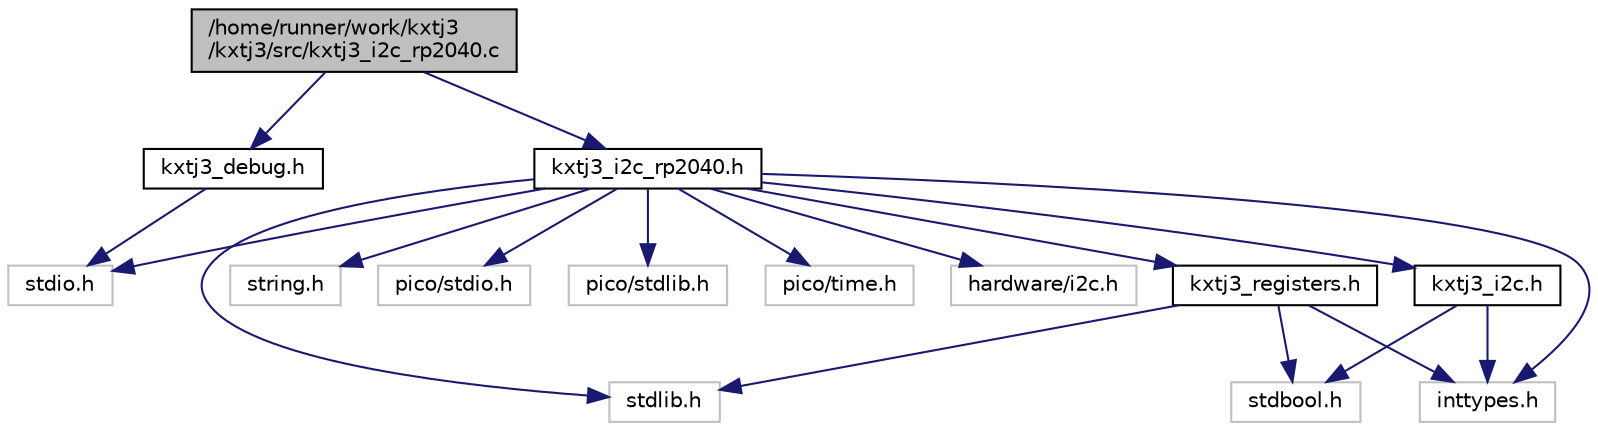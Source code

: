 digraph "/home/runner/work/kxtj3/kxtj3/src/kxtj3_i2c_rp2040.c"
{
 // LATEX_PDF_SIZE
  edge [fontname="Helvetica",fontsize="10",labelfontname="Helvetica",labelfontsize="10"];
  node [fontname="Helvetica",fontsize="10",shape=record];
  Node1 [label="/home/runner/work/kxtj3\l/kxtj3/src/kxtj3_i2c_rp2040.c",height=0.2,width=0.4,color="black", fillcolor="grey75", style="filled", fontcolor="black",tooltip="Code for RP2040 specific I2C implementation."];
  Node1 -> Node2 [color="midnightblue",fontsize="10",style="solid"];
  Node2 [label="kxtj3_i2c_rp2040.h",height=0.2,width=0.4,color="black", fillcolor="white", style="filled",URL="$kxtj3__i2c__rp2040_8h.html",tooltip="RP2040 specific I2C implementations for reading/writing registers over I2C."];
  Node2 -> Node3 [color="midnightblue",fontsize="10",style="solid"];
  Node3 [label="stdlib.h",height=0.2,width=0.4,color="grey75", fillcolor="white", style="filled",tooltip=" "];
  Node2 -> Node4 [color="midnightblue",fontsize="10",style="solid"];
  Node4 [label="stdio.h",height=0.2,width=0.4,color="grey75", fillcolor="white", style="filled",tooltip=" "];
  Node2 -> Node5 [color="midnightblue",fontsize="10",style="solid"];
  Node5 [label="inttypes.h",height=0.2,width=0.4,color="grey75", fillcolor="white", style="filled",tooltip=" "];
  Node2 -> Node6 [color="midnightblue",fontsize="10",style="solid"];
  Node6 [label="string.h",height=0.2,width=0.4,color="grey75", fillcolor="white", style="filled",tooltip=" "];
  Node2 -> Node7 [color="midnightblue",fontsize="10",style="solid"];
  Node7 [label="pico/stdio.h",height=0.2,width=0.4,color="grey75", fillcolor="white", style="filled",tooltip=" "];
  Node2 -> Node8 [color="midnightblue",fontsize="10",style="solid"];
  Node8 [label="pico/stdlib.h",height=0.2,width=0.4,color="grey75", fillcolor="white", style="filled",tooltip=" "];
  Node2 -> Node9 [color="midnightblue",fontsize="10",style="solid"];
  Node9 [label="pico/time.h",height=0.2,width=0.4,color="grey75", fillcolor="white", style="filled",tooltip=" "];
  Node2 -> Node10 [color="midnightblue",fontsize="10",style="solid"];
  Node10 [label="hardware/i2c.h",height=0.2,width=0.4,color="grey75", fillcolor="white", style="filled",tooltip=" "];
  Node2 -> Node11 [color="midnightblue",fontsize="10",style="solid"];
  Node11 [label="kxtj3_registers.h",height=0.2,width=0.4,color="black", fillcolor="white", style="filled",URL="$kxtj3__registers_8h.html",tooltip="Contains information on KXTJ3 Register location and bit positions and functions to validate read and ..."];
  Node11 -> Node3 [color="midnightblue",fontsize="10",style="solid"];
  Node11 -> Node12 [color="midnightblue",fontsize="10",style="solid"];
  Node12 [label="stdbool.h",height=0.2,width=0.4,color="grey75", fillcolor="white", style="filled",tooltip=" "];
  Node11 -> Node5 [color="midnightblue",fontsize="10",style="solid"];
  Node2 -> Node13 [color="midnightblue",fontsize="10",style="solid"];
  Node13 [label="kxtj3_i2c.h",height=0.2,width=0.4,color="black", fillcolor="white", style="filled",URL="$kxtj3__i2c_8h.html",tooltip="Contains non-hardware specific I2C headers."];
  Node13 -> Node5 [color="midnightblue",fontsize="10",style="solid"];
  Node13 -> Node12 [color="midnightblue",fontsize="10",style="solid"];
  Node1 -> Node14 [color="midnightblue",fontsize="10",style="solid"];
  Node14 [label="kxtj3_debug.h",height=0.2,width=0.4,color="black", fillcolor="white", style="filled",URL="$kxtj3__debug_8h.html",tooltip="Contains convenience debug output function that is used when compiled in debug mode can be overridden..."];
  Node14 -> Node4 [color="midnightblue",fontsize="10",style="solid"];
}
